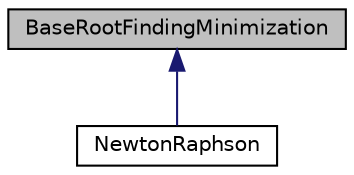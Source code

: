 digraph "BaseRootFindingMinimization"
{
  edge [fontname="Helvetica",fontsize="10",labelfontname="Helvetica",labelfontsize="10"];
  node [fontname="Helvetica",fontsize="10",shape=record];
  Node0 [label="BaseRootFindingMinimization",height=0.2,width=0.4,color="black", fillcolor="grey75", style="filled", fontcolor="black"];
  Node0 -> Node1 [dir="back",color="midnightblue",fontsize="10",style="solid",fontname="Helvetica"];
  Node1 [label="NewtonRaphson",height=0.2,width=0.4,color="black", fillcolor="white", style="filled",URL="$classNewtonRaphson.html"];
}
